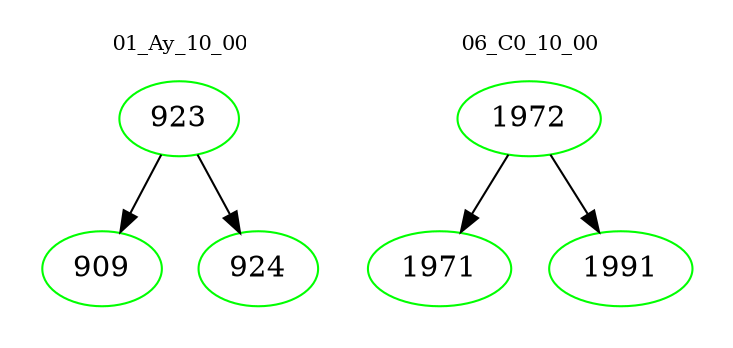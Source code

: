 digraph{
subgraph cluster_0 {
color = white
label = "01_Ay_10_00";
fontsize=10;
T0_923 [label="923", color="green"]
T0_923 -> T0_909 [color="black"]
T0_909 [label="909", color="green"]
T0_923 -> T0_924 [color="black"]
T0_924 [label="924", color="green"]
}
subgraph cluster_1 {
color = white
label = "06_C0_10_00";
fontsize=10;
T1_1972 [label="1972", color="green"]
T1_1972 -> T1_1971 [color="black"]
T1_1971 [label="1971", color="green"]
T1_1972 -> T1_1991 [color="black"]
T1_1991 [label="1991", color="green"]
}
}
